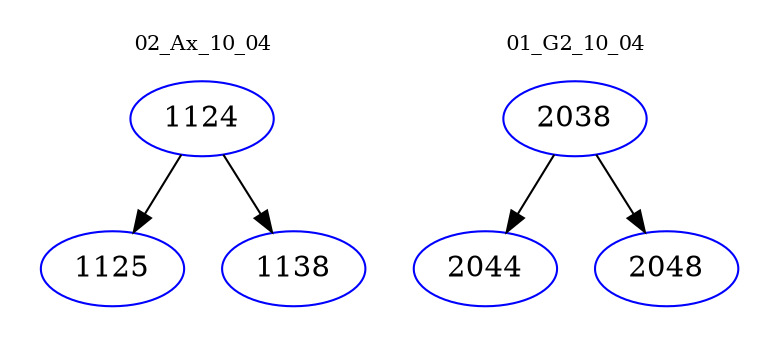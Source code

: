 digraph{
subgraph cluster_0 {
color = white
label = "02_Ax_10_04";
fontsize=10;
T0_1124 [label="1124", color="blue"]
T0_1124 -> T0_1125 [color="black"]
T0_1125 [label="1125", color="blue"]
T0_1124 -> T0_1138 [color="black"]
T0_1138 [label="1138", color="blue"]
}
subgraph cluster_1 {
color = white
label = "01_G2_10_04";
fontsize=10;
T1_2038 [label="2038", color="blue"]
T1_2038 -> T1_2044 [color="black"]
T1_2044 [label="2044", color="blue"]
T1_2038 -> T1_2048 [color="black"]
T1_2048 [label="2048", color="blue"]
}
}

